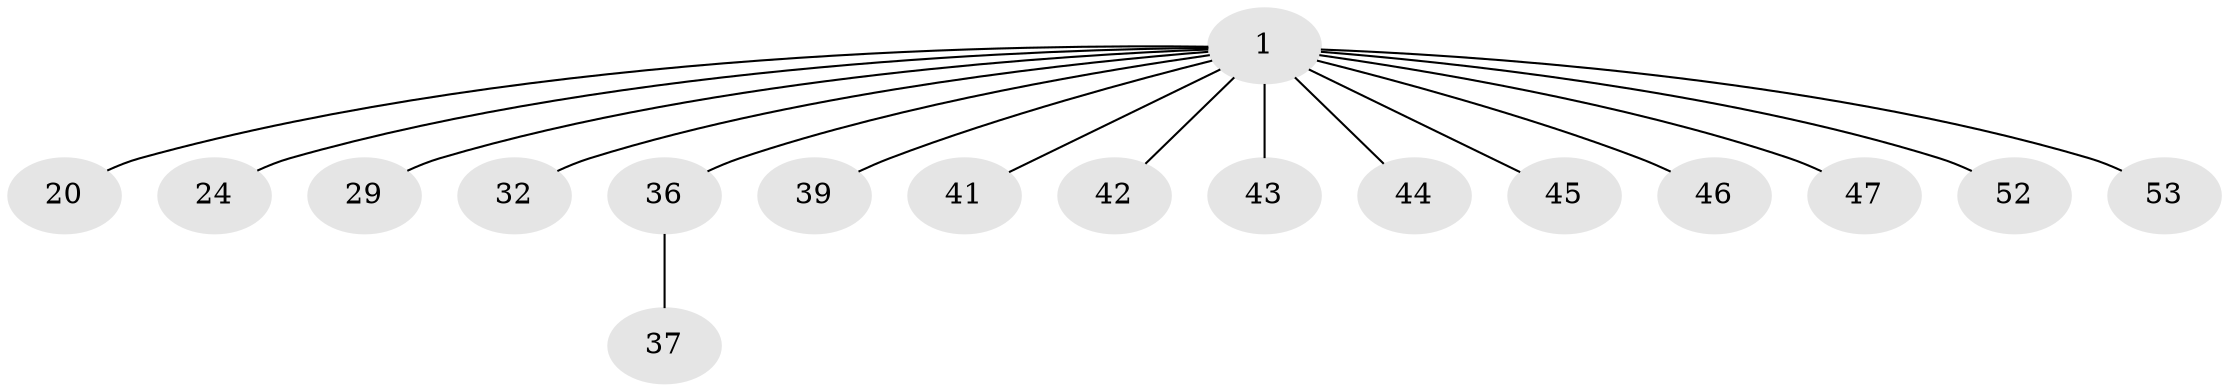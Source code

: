 // original degree distribution, {26: 0.017543859649122806, 1: 0.5614035087719298, 3: 0.15789473684210525, 2: 0.14035087719298245, 6: 0.05263157894736842, 7: 0.017543859649122806, 5: 0.03508771929824561, 4: 0.017543859649122806}
// Generated by graph-tools (version 1.1) at 2025/18/03/04/25 18:18:19]
// undirected, 17 vertices, 16 edges
graph export_dot {
graph [start="1"]
  node [color=gray90,style=filled];
  1 [super="+21+25+18+10+6+2+4+3+48+5+13+30+31+55+57+17+26+11+19+12+9"];
  20 [super="+23"];
  24;
  29;
  32;
  36 [super="+38"];
  37;
  39;
  41;
  42;
  43;
  44 [super="+50+51"];
  45 [super="+49"];
  46;
  47;
  52;
  53;
  1 -- 53 [weight=2];
  1 -- 29;
  1 -- 52;
  1 -- 43 [weight=2];
  1 -- 45 [weight=2];
  1 -- 44 [weight=2];
  1 -- 36;
  1 -- 39;
  1 -- 24;
  1 -- 32;
  1 -- 42;
  1 -- 20;
  1 -- 41;
  1 -- 46;
  1 -- 47;
  36 -- 37;
}
